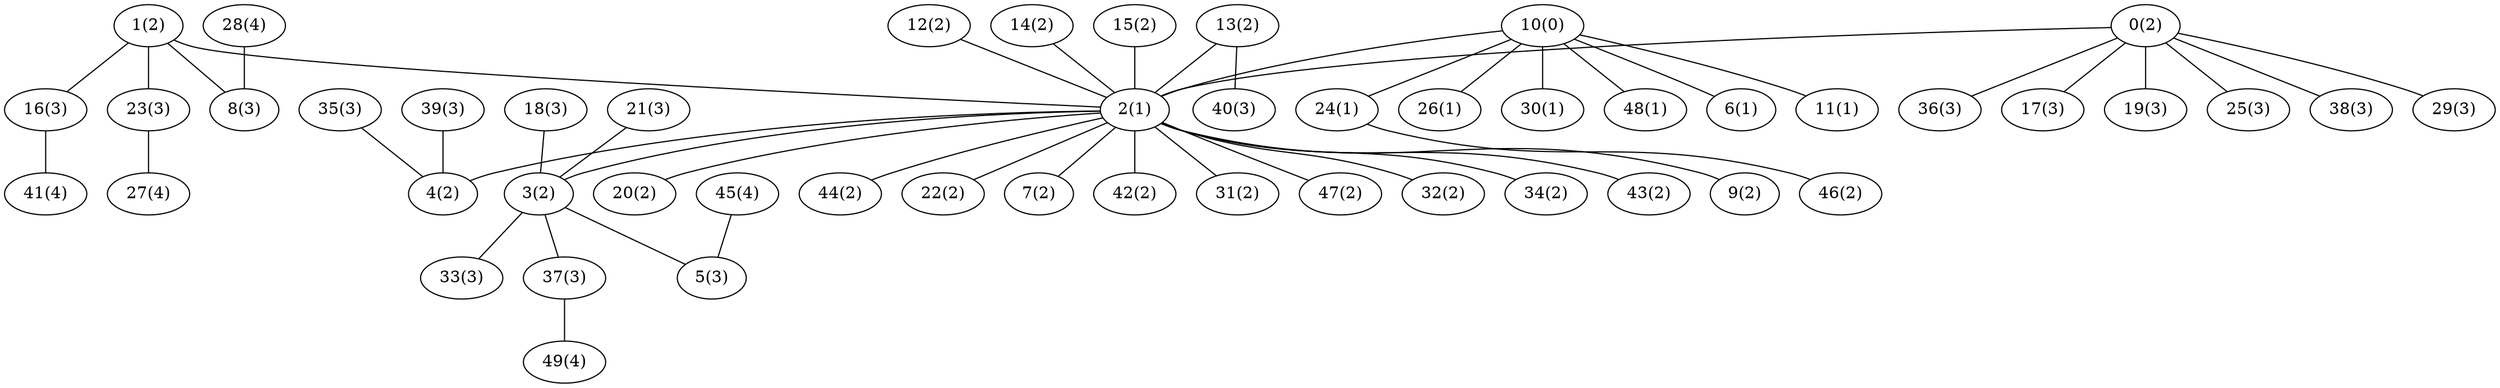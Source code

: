 graph {
  "25" [label="25(3)"];
  "41" [label="41(4)"];
  "16" [label="16(3)"];
  "38" [label="38(3)"];
  "0" [label="0(2)"];
  "5" [label="5(3)"];
  "21" [label="21(3)"];
  "37" [label="37(3)"];
  "12" [label="12(2)"];
  "34" [label="34(2)"];
  "2" [label="2(1)"];
  "11" [label="11(1)"];
  "31" [label="31(2)"];
  "47" [label="47(2)"];
  "4" [label="4(2)"];
  "39" [label="39(3)"];
  "24" [label="24(1)"];
  "26" [label="26(1)"];
  "32" [label="32(2)"];
  "23" [label="23(3)"];
  "27" [label="27(4)"];
  "3" [label="3(2)"];
  "33" [label="33(3)"];
  "1" [label="1(2)"];
  "8" [label="8(3)"];
  "18" [label="18(3)"];
  "43" [label="43(2)"];
  "9" [label="9(2)"];
  "29" [label="29(3)"];
  "45" [label="45(4)"];
  "30" [label="30(1)"];
  "48" [label="48(1)"];
  "13" [label="13(2)"];
  "20" [label="20(2)"];
  "44" [label="44(2)"];
  "40" [label="40(3)"];
  "10" [label="10(0)"];
  "22" [label="22(2)"];
  "14" [label="14(2)"];
  "6" [label="6(1)"];
  "46" [label="46(2)"];
  "7" [label="7(2)"];
  "15" [label="15(2)"];
  "36" [label="36(3)"];
  "42" [label="42(2)"];
  "49" [label="49(4)"];
  "17" [label="17(3)"];
  "35" [label="35(3)"];
  "28" [label="28(4)"];
  "19" [label="19(3)"];
  "0" -- "25" [weight=1];
  "16" -- "41" [weight=1];
  "1" -- "16" [weight=1];
  "0" -- "38" [weight=1];
  "0" -- "2" [weight=1];
  "3" -- "5" [weight=1];
  "21" -- "3" [weight=1];
  "3" -- "37" [weight=1];
  "12" -- "2" [weight=1];
  "2" -- "34" [weight=1];
  "10" -- "2" [weight=1];
  "10" -- "11" [weight=1];
  "2" -- "31" [weight=1];
  "2" -- "47" [weight=1];
  "2" -- "4" [weight=1];
  "39" -- "4" [weight=1];
  "10" -- "24" [weight=1];
  "10" -- "26" [weight=1];
  "2" -- "32" [weight=1];
  "1" -- "23" [weight=1];
  "23" -- "27" [weight=1];
  "2" -- "3" [weight=1];
  "3" -- "33" [weight=1];
  "1" -- "2" [weight=1];
  "1" -- "8" [weight=1];
  "18" -- "3" [weight=1];
  "2" -- "43" [weight=1];
  "2" -- "9" [weight=1];
  "0" -- "29" [weight=1];
  "45" -- "5" [weight=1];
  "10" -- "30" [weight=1];
  "10" -- "48" [weight=1];
  "13" -- "2" [weight=1];
  "2" -- "20" [weight=1];
  "2" -- "44" [weight=1];
  "13" -- "40" [weight=1];
  "2" -- "22" [weight=1];
  "14" -- "2" [weight=1];
  "10" -- "6" [weight=1];
  "24" -- "46" [weight=1];
  "2" -- "7" [weight=1];
  "15" -- "2" [weight=1];
  "0" -- "36" [weight=1];
  "2" -- "42" [weight=1];
  "37" -- "49" [weight=1];
  "0" -- "17" [weight=1];
  "35" -- "4" [weight=1];
  "28" -- "8" [weight=1];
  "0" -- "19" [weight=1];
}
